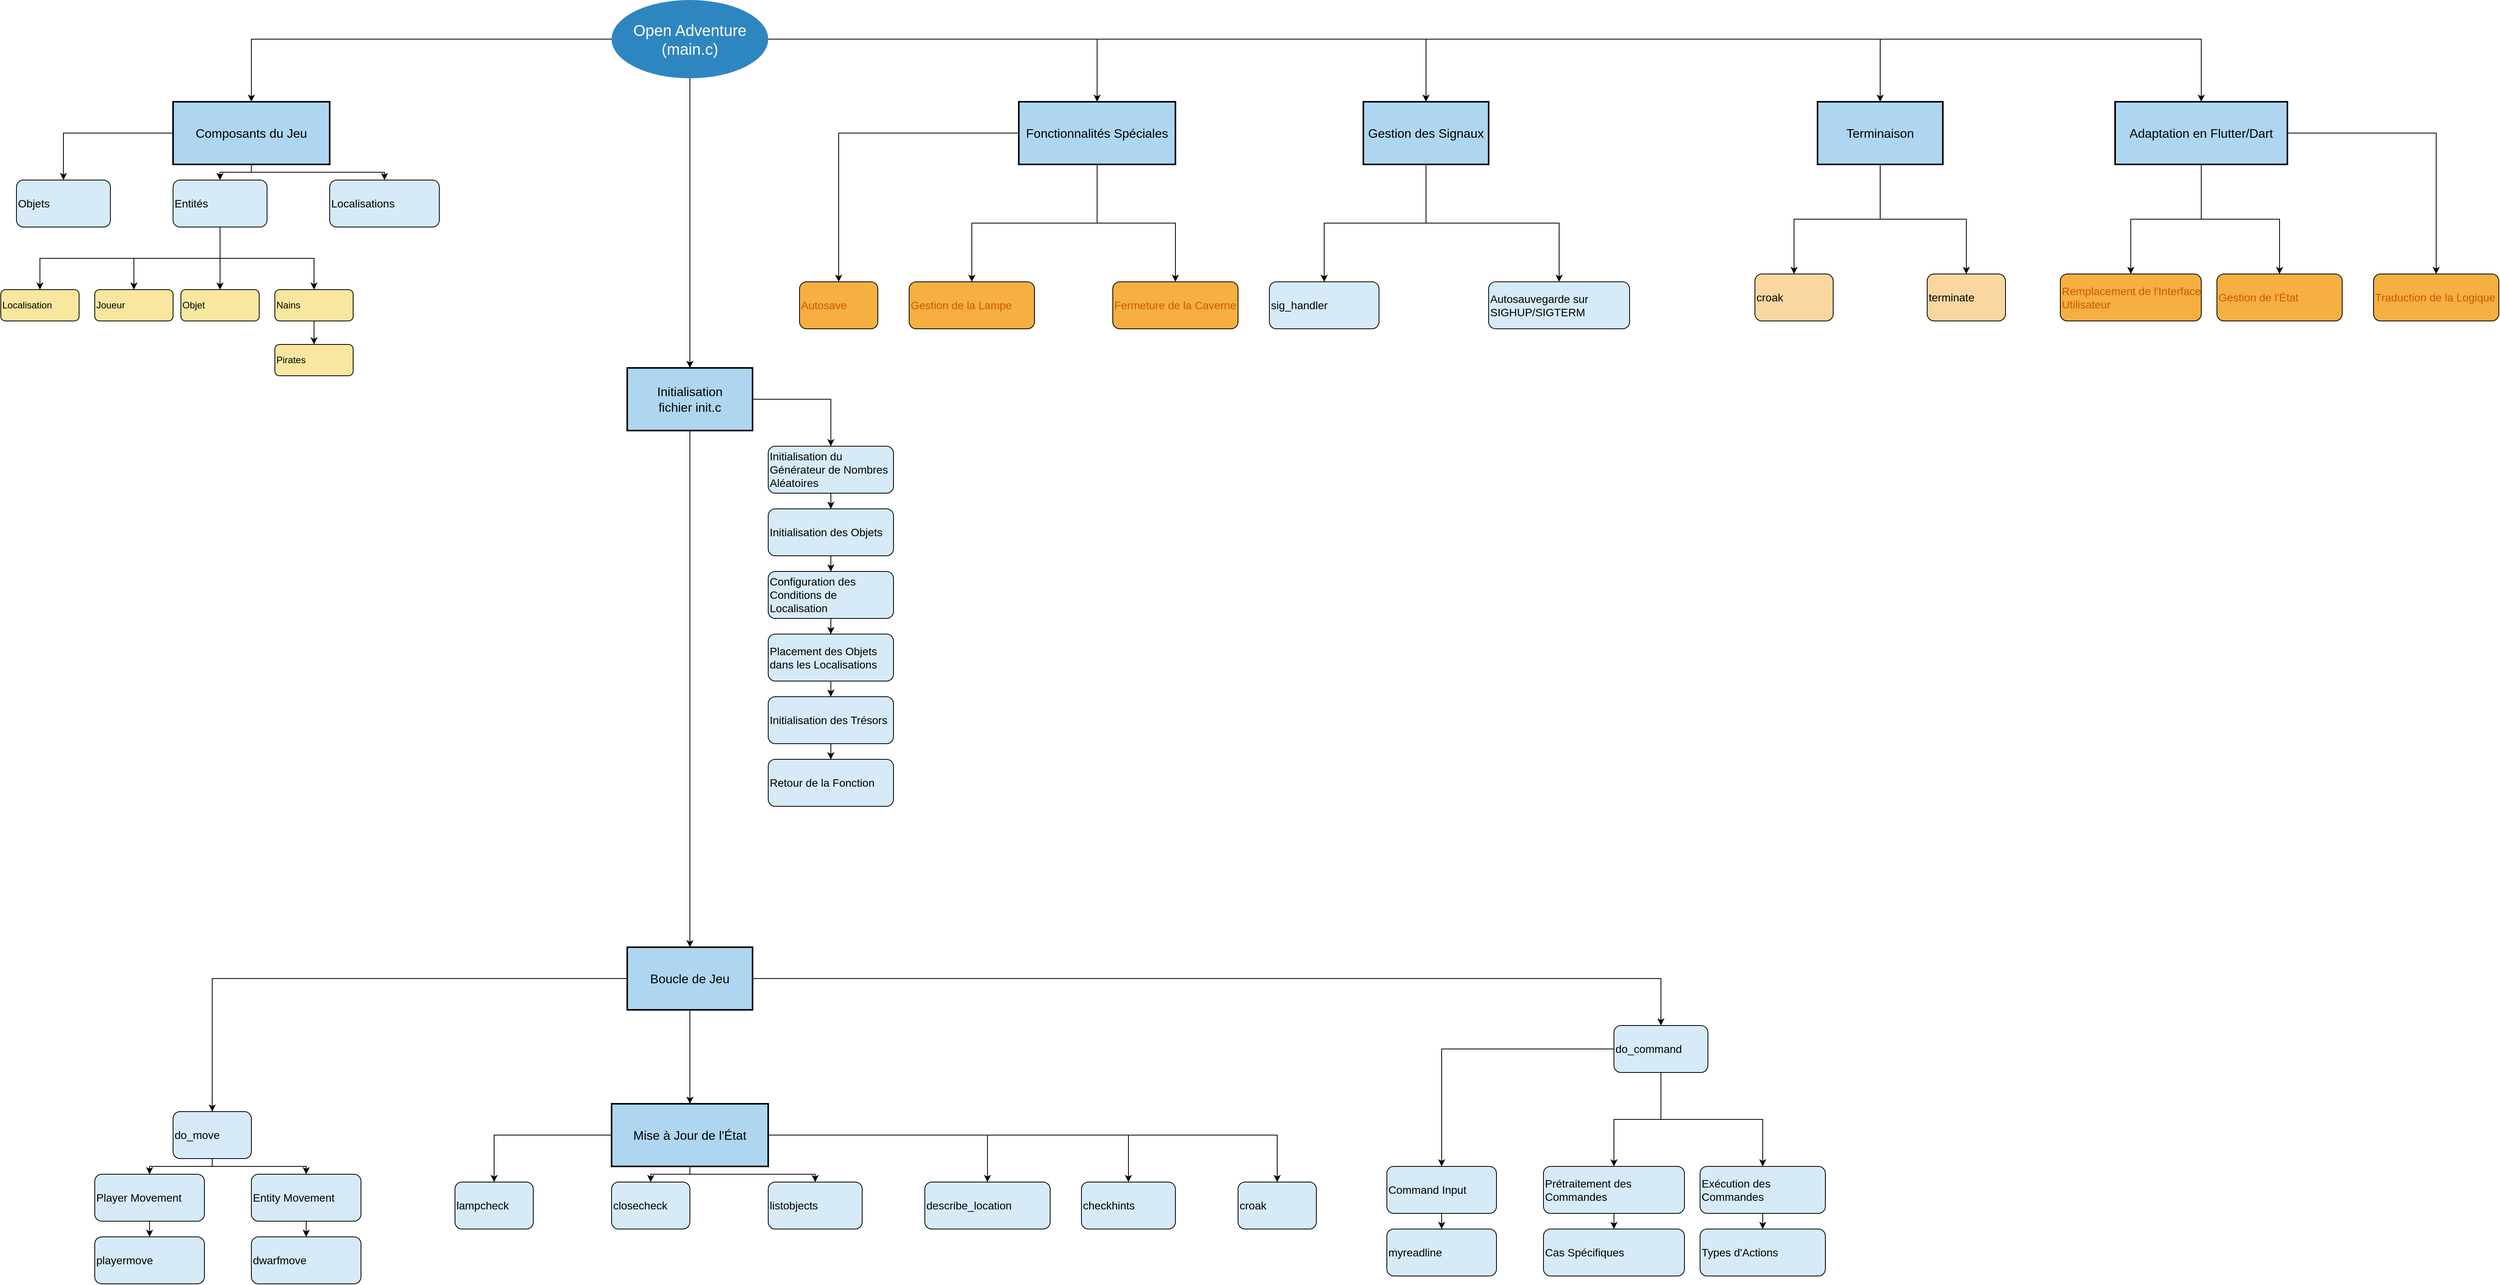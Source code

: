 <mxfile version="24.7.8">
  <diagram id="mindmap" name="Mindmap">
    <mxGraphModel dx="2407" dy="871" grid="1" gridSize="10" guides="1" tooltips="1" connect="1" arrows="1" fold="1" page="1" pageScale="1" pageWidth="1169" pageHeight="827" background="#ffffff" math="0" shadow="0">
      <root>
        <mxCell id="0" />
        <mxCell id="1" parent="0" />
        <mxCell id="1000" value="Open Adventure (main.c)" style="ellipse;whiteSpace=wrap;html=1;shadow=0;fontFamily=Helvetica;fontSize=20;fontColor=#FFFFFF;align=center;strokeWidth=3;fillColor=#2E86C1;strokeColor=none;" parent="1" vertex="1">
          <mxGeometry x="600" y="50" width="200" height="100" as="geometry" />
        </mxCell>
        <mxCell id="8tLsGLLbpINTvonoOwmO-1090" style="edgeStyle=orthogonalEdgeStyle;rounded=0;orthogonalLoop=1;jettySize=auto;html=1;exitX=0.5;exitY=1;exitDx=0;exitDy=0;entryX=0.5;entryY=0;entryDx=0;entryDy=0;" edge="1" parent="1" source="1001" target="1015">
          <mxGeometry relative="1" as="geometry" />
        </mxCell>
        <mxCell id="1001" value="Initialisation&lt;div&gt;fichier&amp;nbsp;&lt;span style=&quot;background-color: initial;&quot;&gt;init.c&lt;/span&gt;&lt;/div&gt;" style="rectangle;whiteSpace=wrap;html=1;shadow=0;fontFamily=Helvetica;fontSize=16;fontColor=#000000;align=center;strokeWidth=2;fillColor=#AED6F1;" parent="1" vertex="1">
          <mxGeometry x="620" y="520" width="160" height="80" as="geometry" />
        </mxCell>
        <mxCell id="8tLsGLLbpINTvonoOwmO-1105" style="edgeStyle=orthogonalEdgeStyle;rounded=0;orthogonalLoop=1;jettySize=auto;html=1;exitX=0.5;exitY=1;exitDx=0;exitDy=0;" edge="1" parent="1" source="1003" target="8tLsGLLbpINTvonoOwmO-1104">
          <mxGeometry relative="1" as="geometry" />
        </mxCell>
        <mxCell id="1003" value="Initialisation du Générateur de Nombres Aléatoires" style="rounded=1;whiteSpace=wrap;html=1;shadow=0;fontFamily=Helvetica;fontSize=14;fontColor=#000000;align=left;strokeWidth=1;fillColor=#D6EAF8;" parent="1" vertex="1">
          <mxGeometry x="800" y="620" width="160" height="60" as="geometry" />
        </mxCell>
        <mxCell id="1005" style="edgeStyle=orthogonalEdgeStyle;rounded=0;html=1;strokeColor=#000000;" parent="1" source="1000" target="1001" edge="1">
          <mxGeometry relative="1" as="geometry" />
        </mxCell>
        <mxCell id="1007" style="edgeStyle=orthogonalEdgeStyle;rounded=0;html=1;strokeColor=#000000;" parent="1" source="1001" target="1003" edge="1">
          <mxGeometry relative="1" as="geometry" />
        </mxCell>
        <mxCell id="1009" value="Gestion des Signaux" style="rectangle;whiteSpace=wrap;html=1;shadow=0;fontFamily=Helvetica;fontSize=16;fontColor=#000000;align=center;strokeWidth=2;fillColor=#AED6F1;" parent="1" vertex="1">
          <mxGeometry x="1560" y="180" width="160" height="80" as="geometry" />
        </mxCell>
        <mxCell id="1010" value="sig_handler" style="rounded=1;whiteSpace=wrap;html=1;shadow=0;fontFamily=Helvetica;fontSize=14;fontColor=#000000;align=left;strokeWidth=1;fillColor=#D6EAF8;" parent="1" vertex="1">
          <mxGeometry x="1440" y="410" width="140" height="60" as="geometry" />
        </mxCell>
        <mxCell id="1011" value="Autosauvegarde sur SIGHUP/SIGTERM" style="rounded=1;whiteSpace=wrap;html=1;shadow=0;fontFamily=Helvetica;fontSize=14;fontColor=#000000;align=left;strokeWidth=1;fillColor=#D6EAF8;" parent="1" vertex="1">
          <mxGeometry x="1720" y="410" width="180" height="60" as="geometry" />
        </mxCell>
        <mxCell id="1012" style="edgeStyle=orthogonalEdgeStyle;rounded=0;html=1;strokeColor=#000000;" parent="1" source="1000" target="1009" edge="1">
          <mxGeometry relative="1" as="geometry" />
        </mxCell>
        <mxCell id="1013" style="edgeStyle=orthogonalEdgeStyle;rounded=0;html=1;strokeColor=#000000;" parent="1" source="1009" target="1010" edge="1">
          <mxGeometry relative="1" as="geometry" />
        </mxCell>
        <mxCell id="1014" style="edgeStyle=orthogonalEdgeStyle;rounded=0;html=1;strokeColor=#000000;" parent="1" source="1009" target="1011" edge="1">
          <mxGeometry relative="1" as="geometry" />
        </mxCell>
        <mxCell id="1015" value="Boucle de Jeu" style="rectangle;whiteSpace=wrap;html=1;shadow=0;fontFamily=Helvetica;fontSize=16;fontColor=#000000;align=center;strokeWidth=2;fillColor=#AED6F1;" parent="1" vertex="1">
          <mxGeometry x="620" y="1260" width="160" height="80" as="geometry" />
        </mxCell>
        <mxCell id="1016" value="do_move" style="rounded=1;whiteSpace=wrap;html=1;shadow=0;fontFamily=Helvetica;fontSize=14;fontColor=#000000;align=left;strokeWidth=1;fillColor=#D6EAF8;" parent="1" vertex="1">
          <mxGeometry x="40" y="1470" width="100" height="60" as="geometry" />
        </mxCell>
        <mxCell id="1017" value="Player Movement" style="rounded=1;whiteSpace=wrap;html=1;shadow=0;fontFamily=Helvetica;fontSize=14;fontColor=#000000;align=left;strokeWidth=1;fillColor=#D6EAF8;" parent="1" vertex="1">
          <mxGeometry x="-60" y="1550" width="140" height="60" as="geometry" />
        </mxCell>
        <mxCell id="1018" value="playermove" style="rounded=1;whiteSpace=wrap;html=1;shadow=0;fontFamily=Helvetica;fontSize=14;fontColor=#000000;align=left;strokeWidth=1;fillColor=#D6EAF8;" parent="1" vertex="1">
          <mxGeometry x="-60" y="1630" width="140" height="60" as="geometry" />
        </mxCell>
        <mxCell id="1019" value="Entity Movement" style="rounded=1;whiteSpace=wrap;html=1;shadow=0;fontFamily=Helvetica;fontSize=14;fontColor=#000000;align=left;strokeWidth=1;fillColor=#D6EAF8;" parent="1" vertex="1">
          <mxGeometry x="140" y="1550" width="140" height="60" as="geometry" />
        </mxCell>
        <mxCell id="1020" value="dwarfmove" style="rounded=1;whiteSpace=wrap;html=1;shadow=0;fontFamily=Helvetica;fontSize=14;fontColor=#000000;align=left;strokeWidth=1;fillColor=#D6EAF8;" parent="1" vertex="1">
          <mxGeometry x="140" y="1630" width="140" height="60" as="geometry" />
        </mxCell>
        <mxCell id="1021" style="edgeStyle=orthogonalEdgeStyle;rounded=0;html=1;strokeColor=#000000;" parent="1" source="1015" target="1016" edge="1">
          <mxGeometry relative="1" as="geometry" />
        </mxCell>
        <mxCell id="1022" style="edgeStyle=orthogonalEdgeStyle;rounded=0;html=1;strokeColor=#000000;" parent="1" source="1016" target="1017" edge="1">
          <mxGeometry relative="1" as="geometry" />
        </mxCell>
        <mxCell id="1023" style="edgeStyle=orthogonalEdgeStyle;rounded=0;html=1;strokeColor=#000000;" parent="1" source="1017" target="1018" edge="1">
          <mxGeometry relative="1" as="geometry" />
        </mxCell>
        <mxCell id="1024" style="edgeStyle=orthogonalEdgeStyle;rounded=0;html=1;strokeColor=#000000;" parent="1" source="1016" target="1019" edge="1">
          <mxGeometry relative="1" as="geometry" />
        </mxCell>
        <mxCell id="1025" style="edgeStyle=orthogonalEdgeStyle;rounded=0;html=1;strokeColor=#000000;" parent="1" source="1019" target="1020" edge="1">
          <mxGeometry relative="1" as="geometry" />
        </mxCell>
        <mxCell id="1026" value="do_command" style="rounded=1;whiteSpace=wrap;html=1;shadow=0;fontFamily=Helvetica;fontSize=14;fontColor=#000000;align=left;strokeWidth=1;fillColor=#D6EAF8;" parent="1" vertex="1">
          <mxGeometry x="1880" y="1360" width="120" height="60" as="geometry" />
        </mxCell>
        <mxCell id="1027" value="Command Input" style="rounded=1;whiteSpace=wrap;html=1;shadow=0;fontFamily=Helvetica;fontSize=14;fontColor=#000000;align=left;strokeWidth=1;fillColor=#D6EAF8;" parent="1" vertex="1">
          <mxGeometry x="1590" y="1540" width="140" height="60" as="geometry" />
        </mxCell>
        <mxCell id="1028" value="myreadline" style="rounded=1;whiteSpace=wrap;html=1;shadow=0;fontFamily=Helvetica;fontSize=14;fontColor=#000000;align=left;strokeWidth=1;fillColor=#D6EAF8;" parent="1" vertex="1">
          <mxGeometry x="1590" y="1620" width="140" height="60" as="geometry" />
        </mxCell>
        <mxCell id="1029" value="Prétraitement des Commandes" style="rounded=1;whiteSpace=wrap;html=1;shadow=0;fontFamily=Helvetica;fontSize=14;fontColor=#000000;align=left;strokeWidth=1;fillColor=#D6EAF8;" parent="1" vertex="1">
          <mxGeometry x="1790" y="1540" width="180" height="60" as="geometry" />
        </mxCell>
        <mxCell id="1030" value="Cas Spécifiques" style="rounded=1;whiteSpace=wrap;html=1;shadow=0;fontFamily=Helvetica;fontSize=14;fontColor=#000000;align=left;strokeWidth=1;fillColor=#D6EAF8;" parent="1" vertex="1">
          <mxGeometry x="1790" y="1620" width="180" height="60" as="geometry" />
        </mxCell>
        <mxCell id="1031" value="Exécution des Commandes" style="rounded=1;whiteSpace=wrap;html=1;shadow=0;fontFamily=Helvetica;fontSize=14;fontColor=#000000;align=left;strokeWidth=1;fillColor=#D6EAF8;" parent="1" vertex="1">
          <mxGeometry x="1990" y="1540" width="160" height="60" as="geometry" />
        </mxCell>
        <mxCell id="1032" value="Types d&#39;Actions" style="rounded=1;whiteSpace=wrap;html=1;shadow=0;fontFamily=Helvetica;fontSize=14;fontColor=#000000;align=left;strokeWidth=1;fillColor=#D6EAF8;" parent="1" vertex="1">
          <mxGeometry x="1990" y="1620" width="160" height="60" as="geometry" />
        </mxCell>
        <mxCell id="1033" style="edgeStyle=orthogonalEdgeStyle;rounded=0;html=1;strokeColor=#000000;" parent="1" source="1015" target="1026" edge="1">
          <mxGeometry relative="1" as="geometry" />
        </mxCell>
        <mxCell id="1034" style="edgeStyle=orthogonalEdgeStyle;rounded=0;html=1;strokeColor=#000000;" parent="1" source="1026" target="1027" edge="1">
          <mxGeometry relative="1" as="geometry" />
        </mxCell>
        <mxCell id="1035" style="edgeStyle=orthogonalEdgeStyle;rounded=0;html=1;strokeColor=#000000;" parent="1" source="1027" target="1028" edge="1">
          <mxGeometry relative="1" as="geometry" />
        </mxCell>
        <mxCell id="1036" style="edgeStyle=orthogonalEdgeStyle;rounded=0;html=1;strokeColor=#000000;" parent="1" source="1026" target="1029" edge="1">
          <mxGeometry relative="1" as="geometry" />
        </mxCell>
        <mxCell id="1037" style="edgeStyle=orthogonalEdgeStyle;rounded=0;html=1;strokeColor=#000000;" parent="1" source="1029" target="1030" edge="1">
          <mxGeometry relative="1" as="geometry" />
        </mxCell>
        <mxCell id="1038" style="edgeStyle=orthogonalEdgeStyle;rounded=0;html=1;strokeColor=#000000;" parent="1" source="1026" target="1031" edge="1">
          <mxGeometry relative="1" as="geometry" />
        </mxCell>
        <mxCell id="1039" style="edgeStyle=orthogonalEdgeStyle;rounded=0;html=1;strokeColor=#000000;" parent="1" source="1031" target="1032" edge="1">
          <mxGeometry relative="1" as="geometry" />
        </mxCell>
        <mxCell id="1040" value="Mise à Jour de l&#39;État" style="rectangle;whiteSpace=wrap;html=1;shadow=0;fontFamily=Helvetica;fontSize=16;fontColor=#000000;align=center;strokeWidth=2;fillColor=#AED6F1;" parent="1" vertex="1">
          <mxGeometry x="600" y="1460" width="200" height="80" as="geometry" />
        </mxCell>
        <mxCell id="1041" value="lampcheck" style="rounded=1;whiteSpace=wrap;html=1;shadow=0;fontFamily=Helvetica;fontSize=14;fontColor=#000000;align=left;strokeWidth=1;fillColor=#D6EAF8;" parent="1" vertex="1">
          <mxGeometry x="400" y="1560" width="100" height="60" as="geometry" />
        </mxCell>
        <mxCell id="1042" value="closecheck" style="rounded=1;whiteSpace=wrap;html=1;shadow=0;fontFamily=Helvetica;fontSize=14;fontColor=#000000;align=left;strokeWidth=1;fillColor=#D6EAF8;" parent="1" vertex="1">
          <mxGeometry x="600" y="1560" width="100" height="60" as="geometry" />
        </mxCell>
        <mxCell id="1043" value="listobjects" style="rounded=1;whiteSpace=wrap;html=1;shadow=0;fontFamily=Helvetica;fontSize=14;fontColor=#000000;align=left;strokeWidth=1;fillColor=#D6EAF8;" parent="1" vertex="1">
          <mxGeometry x="800" y="1560" width="120" height="60" as="geometry" />
        </mxCell>
        <mxCell id="1044" value="describe_location" style="rounded=1;whiteSpace=wrap;html=1;shadow=0;fontFamily=Helvetica;fontSize=14;fontColor=#000000;align=left;strokeWidth=1;fillColor=#D6EAF8;" parent="1" vertex="1">
          <mxGeometry x="1000" y="1560" width="160" height="60" as="geometry" />
        </mxCell>
        <mxCell id="1045" value="checkhints" style="rounded=1;whiteSpace=wrap;html=1;shadow=0;fontFamily=Helvetica;fontSize=14;fontColor=#000000;align=left;strokeWidth=1;fillColor=#D6EAF8;" parent="1" vertex="1">
          <mxGeometry x="1200" y="1560" width="120" height="60" as="geometry" />
        </mxCell>
        <mxCell id="1046" value="croak" style="rounded=1;whiteSpace=wrap;html=1;shadow=0;fontFamily=Helvetica;fontSize=14;fontColor=#000000;align=left;strokeWidth=1;fillColor=#D6EAF8;" parent="1" vertex="1">
          <mxGeometry x="1400" y="1560" width="100" height="60" as="geometry" />
        </mxCell>
        <mxCell id="1047" style="edgeStyle=orthogonalEdgeStyle;rounded=0;html=1;strokeColor=#000000;" parent="1" source="1015" target="1040" edge="1">
          <mxGeometry relative="1" as="geometry" />
        </mxCell>
        <mxCell id="1048" style="edgeStyle=orthogonalEdgeStyle;rounded=0;html=1;strokeColor=#000000;" parent="1" source="1040" target="1041" edge="1">
          <mxGeometry relative="1" as="geometry" />
        </mxCell>
        <mxCell id="1049" style="edgeStyle=orthogonalEdgeStyle;rounded=0;html=1;strokeColor=#000000;" parent="1" source="1040" target="1042" edge="1">
          <mxGeometry relative="1" as="geometry" />
        </mxCell>
        <mxCell id="1050" style="edgeStyle=orthogonalEdgeStyle;rounded=0;html=1;strokeColor=#000000;" parent="1" source="1040" target="1043" edge="1">
          <mxGeometry relative="1" as="geometry" />
        </mxCell>
        <mxCell id="1051" style="edgeStyle=orthogonalEdgeStyle;rounded=0;html=1;strokeColor=#000000;" parent="1" source="1040" target="1044" edge="1">
          <mxGeometry relative="1" as="geometry" />
        </mxCell>
        <mxCell id="1052" style="edgeStyle=orthogonalEdgeStyle;rounded=0;html=1;strokeColor=#000000;" parent="1" source="1040" target="1045" edge="1">
          <mxGeometry relative="1" as="geometry" />
        </mxCell>
        <mxCell id="1053" style="edgeStyle=orthogonalEdgeStyle;rounded=0;html=1;strokeColor=#000000;" parent="1" source="1040" target="1046" edge="1">
          <mxGeometry relative="1" as="geometry" />
        </mxCell>
        <mxCell id="1054" value="Composants du Jeu" style="rectangle;whiteSpace=wrap;html=1;shadow=0;fontFamily=Helvetica;fontSize=16;fontColor=#000000;align=center;strokeWidth=2;fillColor=#AED6F1;" parent="1" vertex="1">
          <mxGeometry x="40" y="180" width="200" height="80" as="geometry" />
        </mxCell>
        <mxCell id="1055" value="Objets" style="rounded=1;whiteSpace=wrap;html=1;shadow=0;fontFamily=Helvetica;fontSize=14;fontColor=#000000;align=left;strokeWidth=1;fillColor=#D6EAF8;" parent="1" vertex="1">
          <mxGeometry x="-160" y="280" width="120" height="60" as="geometry" />
        </mxCell>
        <mxCell id="8tLsGLLbpINTvonoOwmO-1097" value="" style="edgeStyle=orthogonalEdgeStyle;rounded=0;orthogonalLoop=1;jettySize=auto;html=1;entryX=0.5;entryY=0;entryDx=0;entryDy=0;" edge="1" parent="1" source="1056" target="8tLsGLLbpINTvonoOwmO-1098">
          <mxGeometry relative="1" as="geometry">
            <mxPoint x="100" y="420" as="targetPoint" />
          </mxGeometry>
        </mxCell>
        <mxCell id="8tLsGLLbpINTvonoOwmO-1100" style="edgeStyle=orthogonalEdgeStyle;rounded=0;orthogonalLoop=1;jettySize=auto;html=1;exitX=0.5;exitY=1;exitDx=0;exitDy=0;" edge="1" parent="1" source="1056" target="8tLsGLLbpINTvonoOwmO-1099">
          <mxGeometry relative="1" as="geometry" />
        </mxCell>
        <mxCell id="8tLsGLLbpINTvonoOwmO-1101" style="edgeStyle=orthogonalEdgeStyle;rounded=0;orthogonalLoop=1;jettySize=auto;html=1;exitX=0.5;exitY=1;exitDx=0;exitDy=0;" edge="1" parent="1" source="1056" target="1058">
          <mxGeometry relative="1" as="geometry" />
        </mxCell>
        <mxCell id="8tLsGLLbpINTvonoOwmO-1103" style="edgeStyle=orthogonalEdgeStyle;rounded=0;orthogonalLoop=1;jettySize=auto;html=1;exitX=0.5;exitY=1;exitDx=0;exitDy=0;entryX=0.5;entryY=0;entryDx=0;entryDy=0;" edge="1" parent="1" source="1056" target="8tLsGLLbpINTvonoOwmO-1102">
          <mxGeometry relative="1" as="geometry" />
        </mxCell>
        <mxCell id="1056" value="Entités" style="rounded=1;whiteSpace=wrap;html=1;shadow=0;fontFamily=Helvetica;fontSize=14;fontColor=#000000;align=left;strokeWidth=1;fillColor=#D6EAF8;" parent="1" vertex="1">
          <mxGeometry x="40" y="280" width="120" height="60" as="geometry" />
        </mxCell>
        <mxCell id="1057" value="Pirates" style="rounded=1;whiteSpace=wrap;html=1;shadow=0;fontFamily=Helvetica;fontSize=12;fontColor=#000000;align=left;strokeWidth=1;fillColor=#F9E79F;" parent="1" vertex="1">
          <mxGeometry x="170" y="490" width="100" height="40" as="geometry" />
        </mxCell>
        <mxCell id="1058" value="Nains" style="rounded=1;whiteSpace=wrap;html=1;shadow=0;fontFamily=Helvetica;fontSize=12;fontColor=#000000;align=left;strokeWidth=1;fillColor=#F9E79F;" parent="1" vertex="1">
          <mxGeometry x="170" y="420" width="100" height="40" as="geometry" />
        </mxCell>
        <mxCell id="1059" value="Localisations" style="rounded=1;whiteSpace=wrap;html=1;shadow=0;fontFamily=Helvetica;fontSize=14;fontColor=#000000;align=left;strokeWidth=1;fillColor=#D6EAF8;" parent="1" vertex="1">
          <mxGeometry x="240" y="280" width="140" height="60" as="geometry" />
        </mxCell>
        <mxCell id="1060" style="edgeStyle=orthogonalEdgeStyle;rounded=0;html=1;strokeColor=#000000;" parent="1" source="1000" target="1054" edge="1">
          <mxGeometry relative="1" as="geometry" />
        </mxCell>
        <mxCell id="1061" style="edgeStyle=orthogonalEdgeStyle;rounded=0;html=1;strokeColor=#000000;" parent="1" source="1054" target="1055" edge="1">
          <mxGeometry relative="1" as="geometry" />
        </mxCell>
        <mxCell id="1062" style="edgeStyle=orthogonalEdgeStyle;rounded=0;html=1;strokeColor=#000000;" parent="1" source="1054" target="1056" edge="1">
          <mxGeometry relative="1" as="geometry" />
        </mxCell>
        <mxCell id="1063" style="edgeStyle=orthogonalEdgeStyle;rounded=0;html=1;strokeColor=#000000;exitX=0.5;exitY=1;exitDx=0;exitDy=0;" parent="1" source="1058" target="1057" edge="1">
          <mxGeometry relative="1" as="geometry" />
        </mxCell>
        <mxCell id="1065" style="edgeStyle=orthogonalEdgeStyle;rounded=0;html=1;strokeColor=#000000;" parent="1" source="1054" target="1059" edge="1">
          <mxGeometry relative="1" as="geometry" />
        </mxCell>
        <mxCell id="1066" value="Fonctionnalités Spéciales" style="rectangle;whiteSpace=wrap;html=1;shadow=0;fontFamily=Helvetica;fontSize=16;fontColor=#000000;align=center;strokeWidth=2;fillColor=#AED6F1;" parent="1" vertex="1">
          <mxGeometry x="1120" y="180" width="200" height="80" as="geometry" />
        </mxCell>
        <mxCell id="1067" value="Autosave" style="rounded=1;whiteSpace=wrap;html=1;shadow=0;fontFamily=Helvetica;fontSize=14;fontColor=#D35400;align=left;strokeWidth=1;fillColor=#F5B041;" parent="1" vertex="1">
          <mxGeometry x="840" y="410" width="100" height="60" as="geometry" />
        </mxCell>
        <mxCell id="1068" value="Gestion de la Lampe" style="rounded=1;whiteSpace=wrap;html=1;shadow=0;fontFamily=Helvetica;fontSize=14;fontColor=#D35400;align=left;strokeWidth=1;fillColor=#F5B041;" parent="1" vertex="1">
          <mxGeometry x="980" y="410" width="160" height="60" as="geometry" />
        </mxCell>
        <mxCell id="1069" value="Fermeture de la Caverne" style="rounded=1;whiteSpace=wrap;html=1;shadow=0;fontFamily=Helvetica;fontSize=14;fontColor=#D35400;align=left;strokeWidth=1;fillColor=#F5B041;" parent="1" vertex="1">
          <mxGeometry x="1240" y="410" width="160" height="60" as="geometry" />
        </mxCell>
        <mxCell id="1070" style="edgeStyle=orthogonalEdgeStyle;rounded=0;html=1;strokeColor=#000000;" parent="1" source="1000" target="1066" edge="1">
          <mxGeometry relative="1" as="geometry" />
        </mxCell>
        <mxCell id="1071" style="edgeStyle=orthogonalEdgeStyle;rounded=0;html=1;strokeColor=#000000;" parent="1" source="1066" target="1067" edge="1">
          <mxGeometry relative="1" as="geometry" />
        </mxCell>
        <mxCell id="1072" style="edgeStyle=orthogonalEdgeStyle;rounded=0;html=1;strokeColor=#000000;" parent="1" source="1066" target="1068" edge="1">
          <mxGeometry relative="1" as="geometry" />
        </mxCell>
        <mxCell id="1073" style="edgeStyle=orthogonalEdgeStyle;rounded=0;html=1;strokeColor=#000000;" parent="1" source="1066" target="1069" edge="1">
          <mxGeometry relative="1" as="geometry" />
        </mxCell>
        <mxCell id="1074" value="Terminaison" style="rectangle;whiteSpace=wrap;html=1;shadow=0;fontFamily=Helvetica;fontSize=16;fontColor=#000000;align=center;strokeWidth=2;fillColor=#AED6F1;" parent="1" vertex="1">
          <mxGeometry x="2140" y="180" width="160" height="80" as="geometry" />
        </mxCell>
        <mxCell id="1075" value="croak" style="rounded=1;whiteSpace=wrap;html=1;shadow=0;fontFamily=Helvetica;fontSize=14;fontColor=#000000;align=left;strokeWidth=1;fillColor=#FAD7A0;" parent="1" vertex="1">
          <mxGeometry x="2060" y="400" width="100" height="60" as="geometry" />
        </mxCell>
        <mxCell id="1076" value="terminate" style="rounded=1;whiteSpace=wrap;html=1;shadow=0;fontFamily=Helvetica;fontSize=14;fontColor=#000000;align=left;strokeWidth=1;fillColor=#FAD7A0;" parent="1" vertex="1">
          <mxGeometry x="2280" y="400" width="100" height="60" as="geometry" />
        </mxCell>
        <mxCell id="1077" style="edgeStyle=orthogonalEdgeStyle;rounded=0;html=1;strokeColor=#000000;" parent="1" source="1000" target="1074" edge="1">
          <mxGeometry relative="1" as="geometry" />
        </mxCell>
        <mxCell id="1078" style="edgeStyle=orthogonalEdgeStyle;rounded=0;html=1;strokeColor=#000000;" parent="1" source="1074" target="1075" edge="1">
          <mxGeometry relative="1" as="geometry" />
        </mxCell>
        <mxCell id="1079" style="edgeStyle=orthogonalEdgeStyle;rounded=0;html=1;strokeColor=#000000;" parent="1" source="1074" target="1076" edge="1">
          <mxGeometry relative="1" as="geometry" />
        </mxCell>
        <mxCell id="1080" value="Adaptation en Flutter/Dart" style="rectangle;whiteSpace=wrap;html=1;shadow=0;fontFamily=Helvetica;fontSize=16;fontColor=#000000;align=center;strokeWidth=2;fillColor=#AED6F1;" parent="1" vertex="1">
          <mxGeometry x="2520" y="180" width="220" height="80" as="geometry" />
        </mxCell>
        <mxCell id="1081" value="Remplacement de l&#39;Interface Utilisateur" style="rounded=1;whiteSpace=wrap;html=1;shadow=0;fontFamily=Helvetica;fontSize=14;fontColor=#D35400;align=left;strokeWidth=1;fillColor=#F5B041;" parent="1" vertex="1">
          <mxGeometry x="2450" y="400" width="180" height="60" as="geometry" />
        </mxCell>
        <mxCell id="1082" value="Gestion de l&#39;État" style="rounded=1;whiteSpace=wrap;html=1;shadow=0;fontFamily=Helvetica;fontSize=14;fontColor=#D35400;align=left;strokeWidth=1;fillColor=#F5B041;" parent="1" vertex="1">
          <mxGeometry x="2650" y="400" width="160" height="60" as="geometry" />
        </mxCell>
        <mxCell id="1083" value="Traduction de la Logique" style="rounded=1;whiteSpace=wrap;html=1;shadow=0;fontFamily=Helvetica;fontSize=14;fontColor=#D35400;align=left;strokeWidth=1;fillColor=#F5B041;" parent="1" vertex="1">
          <mxGeometry x="2850" y="400" width="160" height="60" as="geometry" />
        </mxCell>
        <mxCell id="1084" style="edgeStyle=orthogonalEdgeStyle;rounded=0;html=1;strokeColor=#000000;" parent="1" source="1000" target="1080" edge="1">
          <mxGeometry relative="1" as="geometry" />
        </mxCell>
        <mxCell id="1085" style="edgeStyle=orthogonalEdgeStyle;rounded=0;html=1;strokeColor=#000000;" parent="1" source="1080" target="1081" edge="1">
          <mxGeometry relative="1" as="geometry" />
        </mxCell>
        <mxCell id="1086" style="edgeStyle=orthogonalEdgeStyle;rounded=0;html=1;strokeColor=#000000;" parent="1" source="1080" target="1082" edge="1">
          <mxGeometry relative="1" as="geometry" />
        </mxCell>
        <mxCell id="1087" style="edgeStyle=orthogonalEdgeStyle;rounded=0;html=1;strokeColor=#000000;" parent="1" source="1080" target="1083" edge="1">
          <mxGeometry relative="1" as="geometry" />
        </mxCell>
        <mxCell id="8tLsGLLbpINTvonoOwmO-1098" value="Objet" style="rounded=1;whiteSpace=wrap;html=1;shadow=0;fontFamily=Helvetica;fontSize=12;fontColor=#000000;align=left;strokeWidth=1;fillColor=#F9E79F;" vertex="1" parent="1">
          <mxGeometry x="50" y="420" width="100" height="40" as="geometry" />
        </mxCell>
        <mxCell id="8tLsGLLbpINTvonoOwmO-1099" value="Joueur" style="rounded=1;whiteSpace=wrap;html=1;shadow=0;fontFamily=Helvetica;fontSize=12;fontColor=#000000;align=left;strokeWidth=1;fillColor=#F9E79F;" vertex="1" parent="1">
          <mxGeometry x="-60" y="420" width="100" height="40" as="geometry" />
        </mxCell>
        <mxCell id="8tLsGLLbpINTvonoOwmO-1102" value="Localisation" style="rounded=1;whiteSpace=wrap;html=1;shadow=0;fontFamily=Helvetica;fontSize=12;fontColor=#000000;align=left;strokeWidth=1;fillColor=#F9E79F;" vertex="1" parent="1">
          <mxGeometry x="-180" y="420" width="100" height="40" as="geometry" />
        </mxCell>
        <mxCell id="8tLsGLLbpINTvonoOwmO-1107" style="edgeStyle=orthogonalEdgeStyle;rounded=0;orthogonalLoop=1;jettySize=auto;html=1;exitX=0.5;exitY=1;exitDx=0;exitDy=0;" edge="1" parent="1" source="8tLsGLLbpINTvonoOwmO-1104" target="8tLsGLLbpINTvonoOwmO-1106">
          <mxGeometry relative="1" as="geometry" />
        </mxCell>
        <mxCell id="8tLsGLLbpINTvonoOwmO-1104" value="Initialisation des Objets" style="rounded=1;whiteSpace=wrap;html=1;shadow=0;fontFamily=Helvetica;fontSize=14;fontColor=#000000;align=left;strokeWidth=1;fillColor=#D6EAF8;" vertex="1" parent="1">
          <mxGeometry x="800" y="700" width="160" height="60" as="geometry" />
        </mxCell>
        <mxCell id="8tLsGLLbpINTvonoOwmO-1109" style="edgeStyle=orthogonalEdgeStyle;rounded=0;orthogonalLoop=1;jettySize=auto;html=1;exitX=0.5;exitY=1;exitDx=0;exitDy=0;" edge="1" parent="1" source="8tLsGLLbpINTvonoOwmO-1106" target="8tLsGLLbpINTvonoOwmO-1108">
          <mxGeometry relative="1" as="geometry" />
        </mxCell>
        <mxCell id="8tLsGLLbpINTvonoOwmO-1106" value="Configuration des Conditions de Localisation" style="rounded=1;whiteSpace=wrap;html=1;shadow=0;fontFamily=Helvetica;fontSize=14;fontColor=#000000;align=left;strokeWidth=1;fillColor=#D6EAF8;" vertex="1" parent="1">
          <mxGeometry x="800" y="780" width="160" height="60" as="geometry" />
        </mxCell>
        <mxCell id="8tLsGLLbpINTvonoOwmO-1112" style="edgeStyle=orthogonalEdgeStyle;rounded=0;orthogonalLoop=1;jettySize=auto;html=1;exitX=0.5;exitY=1;exitDx=0;exitDy=0;" edge="1" parent="1" source="8tLsGLLbpINTvonoOwmO-1108" target="8tLsGLLbpINTvonoOwmO-1111">
          <mxGeometry relative="1" as="geometry" />
        </mxCell>
        <mxCell id="8tLsGLLbpINTvonoOwmO-1108" value="Placement des Objets dans les Localisations" style="rounded=1;whiteSpace=wrap;html=1;shadow=0;fontFamily=Helvetica;fontSize=14;fontColor=#000000;align=left;strokeWidth=1;fillColor=#D6EAF8;" vertex="1" parent="1">
          <mxGeometry x="800" y="860" width="160" height="60" as="geometry" />
        </mxCell>
        <mxCell id="8tLsGLLbpINTvonoOwmO-1119" style="edgeStyle=orthogonalEdgeStyle;rounded=0;orthogonalLoop=1;jettySize=auto;html=1;exitX=0.5;exitY=1;exitDx=0;exitDy=0;" edge="1" parent="1" source="8tLsGLLbpINTvonoOwmO-1111" target="8tLsGLLbpINTvonoOwmO-1116">
          <mxGeometry relative="1" as="geometry" />
        </mxCell>
        <mxCell id="8tLsGLLbpINTvonoOwmO-1111" value="Initialisation des Trésors" style="rounded=1;whiteSpace=wrap;html=1;shadow=0;fontFamily=Helvetica;fontSize=14;fontColor=#000000;align=left;strokeWidth=1;fillColor=#D6EAF8;" vertex="1" parent="1">
          <mxGeometry x="800" y="940" width="160" height="60" as="geometry" />
        </mxCell>
        <mxCell id="8tLsGLLbpINTvonoOwmO-1116" value="Retour de la Fonction" style="rounded=1;whiteSpace=wrap;html=1;shadow=0;fontFamily=Helvetica;fontSize=14;fontColor=#000000;align=left;strokeWidth=1;fillColor=#D6EAF8;" vertex="1" parent="1">
          <mxGeometry x="800" y="1020" width="160" height="60" as="geometry" />
        </mxCell>
      </root>
    </mxGraphModel>
  </diagram>
</mxfile>
